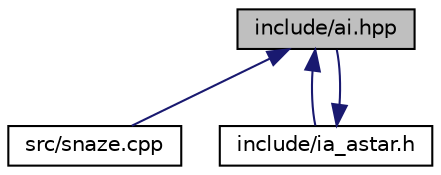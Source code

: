 digraph "include/ai.hpp"
{
  edge [fontname="Helvetica",fontsize="10",labelfontname="Helvetica",labelfontsize="10"];
  node [fontname="Helvetica",fontsize="10",shape=record];
  Node12 [label="include/ai.hpp",height=0.2,width=0.4,color="black", fillcolor="grey75", style="filled", fontcolor="black"];
  Node12 -> Node13 [dir="back",color="midnightblue",fontsize="10",style="solid"];
  Node13 [label="src/snaze.cpp",height=0.2,width=0.4,color="black", fillcolor="white", style="filled",URL="$dd/d8b/snaze_8cpp.html"];
  Node12 -> Node14 [dir="back",color="midnightblue",fontsize="10",style="solid"];
  Node14 [label="include/ia_astar.h",height=0.2,width=0.4,color="black", fillcolor="white", style="filled",URL="$d9/d0e/ia__astar_8h.html"];
  Node14 -> Node12 [dir="back",color="midnightblue",fontsize="10",style="solid"];
}
